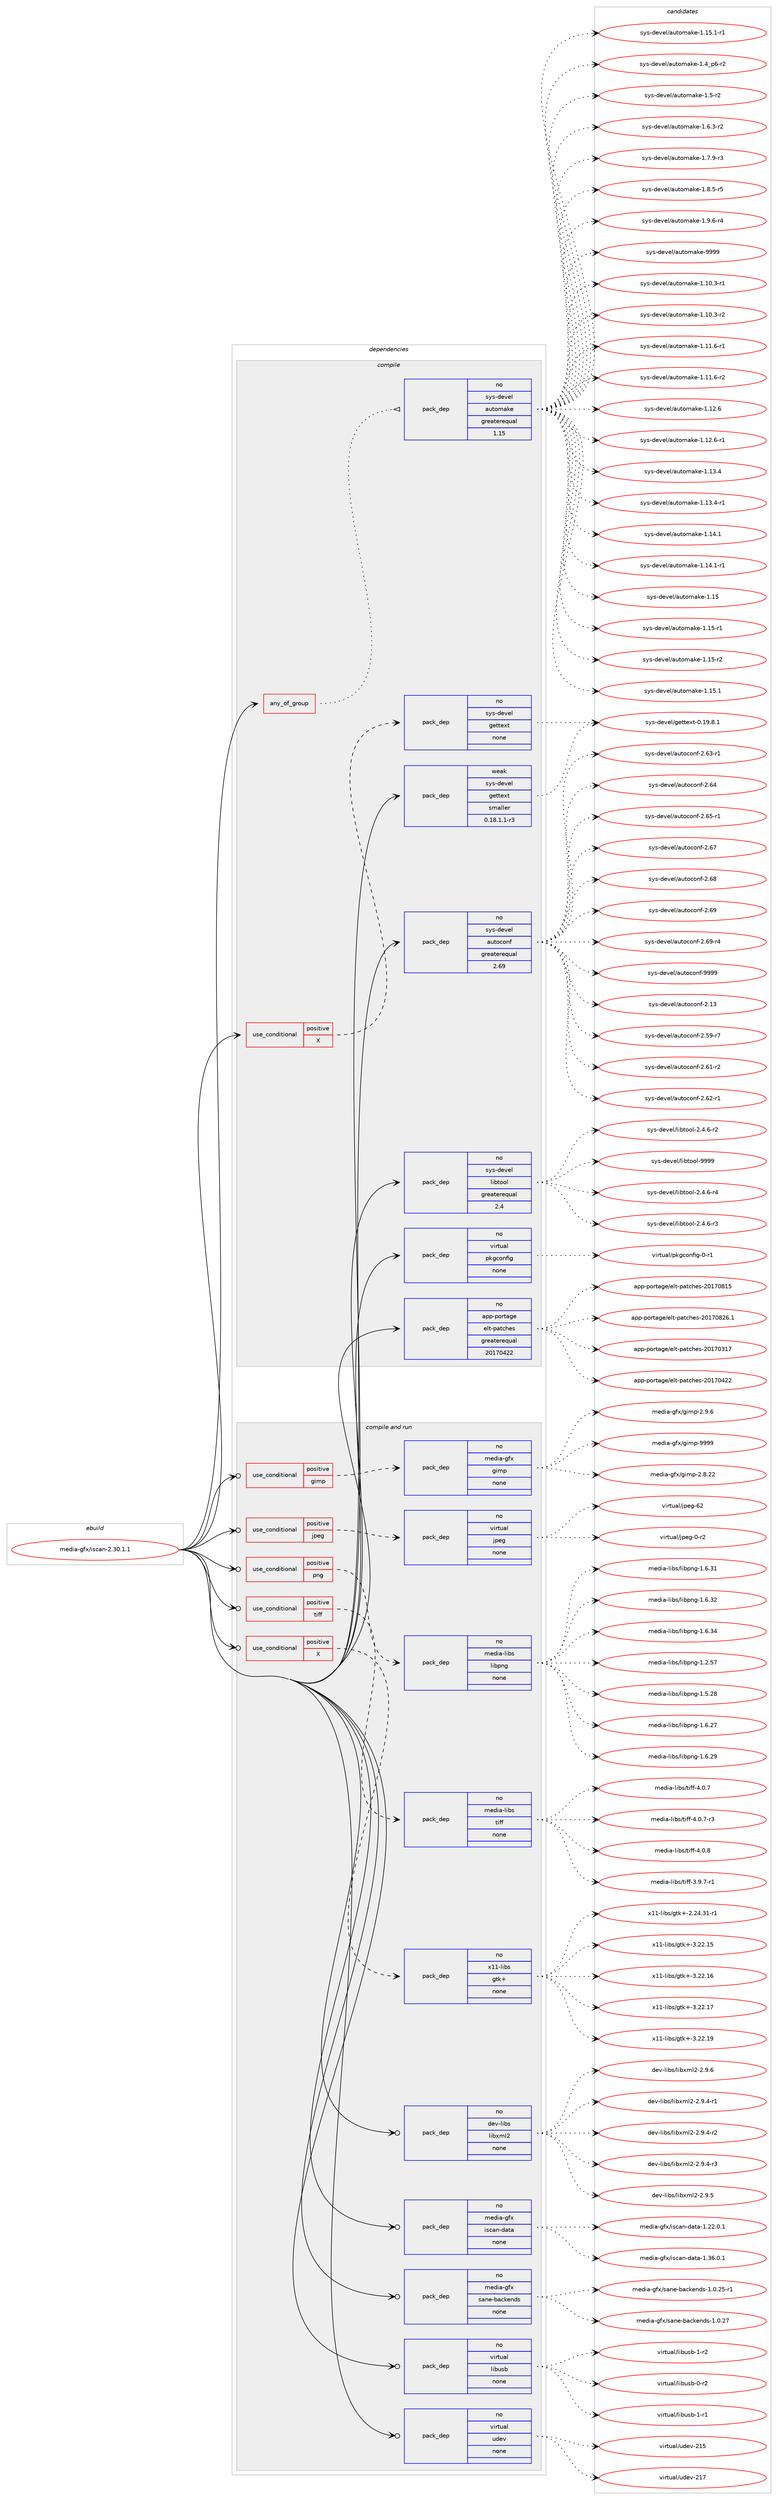 digraph prolog {

# *************
# Graph options
# *************

newrank=true;
concentrate=true;
compound=true;
graph [rankdir=LR,fontname=Helvetica,fontsize=10,ranksep=1.5];#, ranksep=2.5, nodesep=0.2];
edge  [arrowhead=vee];
node  [fontname=Helvetica,fontsize=10];

# **********
# The ebuild
# **********

subgraph cluster_leftcol {
color=gray;
rank=same;
label=<<i>ebuild</i>>;
id [label="media-gfx/iscan-2.30.1.1", color=red, width=4, href="../media-gfx/iscan-2.30.1.1.svg"];
}

# ****************
# The dependencies
# ****************

subgraph cluster_midcol {
color=gray;
label=<<i>dependencies</i>>;
subgraph cluster_compile {
fillcolor="#eeeeee";
style=filled;
label=<<i>compile</i>>;
subgraph any5300 {
dependency355490 [label=<<TABLE BORDER="0" CELLBORDER="1" CELLSPACING="0" CELLPADDING="4"><TR><TD CELLPADDING="10">any_of_group</TD></TR></TABLE>>, shape=none, color=red];subgraph pack262086 {
dependency355491 [label=<<TABLE BORDER="0" CELLBORDER="1" CELLSPACING="0" CELLPADDING="4" WIDTH="220"><TR><TD ROWSPAN="6" CELLPADDING="30">pack_dep</TD></TR><TR><TD WIDTH="110">no</TD></TR><TR><TD>sys-devel</TD></TR><TR><TD>automake</TD></TR><TR><TD>greaterequal</TD></TR><TR><TD>1.15</TD></TR></TABLE>>, shape=none, color=blue];
}
dependency355490:e -> dependency355491:w [weight=20,style="dotted",arrowhead="oinv"];
}
id:e -> dependency355490:w [weight=20,style="solid",arrowhead="vee"];
subgraph cond87977 {
dependency355492 [label=<<TABLE BORDER="0" CELLBORDER="1" CELLSPACING="0" CELLPADDING="4"><TR><TD ROWSPAN="3" CELLPADDING="10">use_conditional</TD></TR><TR><TD>positive</TD></TR><TR><TD>X</TD></TR></TABLE>>, shape=none, color=red];
subgraph pack262087 {
dependency355493 [label=<<TABLE BORDER="0" CELLBORDER="1" CELLSPACING="0" CELLPADDING="4" WIDTH="220"><TR><TD ROWSPAN="6" CELLPADDING="30">pack_dep</TD></TR><TR><TD WIDTH="110">no</TD></TR><TR><TD>sys-devel</TD></TR><TR><TD>gettext</TD></TR><TR><TD>none</TD></TR><TR><TD></TD></TR></TABLE>>, shape=none, color=blue];
}
dependency355492:e -> dependency355493:w [weight=20,style="dashed",arrowhead="vee"];
}
id:e -> dependency355492:w [weight=20,style="solid",arrowhead="vee"];
subgraph pack262088 {
dependency355494 [label=<<TABLE BORDER="0" CELLBORDER="1" CELLSPACING="0" CELLPADDING="4" WIDTH="220"><TR><TD ROWSPAN="6" CELLPADDING="30">pack_dep</TD></TR><TR><TD WIDTH="110">no</TD></TR><TR><TD>app-portage</TD></TR><TR><TD>elt-patches</TD></TR><TR><TD>greaterequal</TD></TR><TR><TD>20170422</TD></TR></TABLE>>, shape=none, color=blue];
}
id:e -> dependency355494:w [weight=20,style="solid",arrowhead="vee"];
subgraph pack262089 {
dependency355495 [label=<<TABLE BORDER="0" CELLBORDER="1" CELLSPACING="0" CELLPADDING="4" WIDTH="220"><TR><TD ROWSPAN="6" CELLPADDING="30">pack_dep</TD></TR><TR><TD WIDTH="110">no</TD></TR><TR><TD>sys-devel</TD></TR><TR><TD>autoconf</TD></TR><TR><TD>greaterequal</TD></TR><TR><TD>2.69</TD></TR></TABLE>>, shape=none, color=blue];
}
id:e -> dependency355495:w [weight=20,style="solid",arrowhead="vee"];
subgraph pack262090 {
dependency355496 [label=<<TABLE BORDER="0" CELLBORDER="1" CELLSPACING="0" CELLPADDING="4" WIDTH="220"><TR><TD ROWSPAN="6" CELLPADDING="30">pack_dep</TD></TR><TR><TD WIDTH="110">no</TD></TR><TR><TD>sys-devel</TD></TR><TR><TD>libtool</TD></TR><TR><TD>greaterequal</TD></TR><TR><TD>2.4</TD></TR></TABLE>>, shape=none, color=blue];
}
id:e -> dependency355496:w [weight=20,style="solid",arrowhead="vee"];
subgraph pack262091 {
dependency355497 [label=<<TABLE BORDER="0" CELLBORDER="1" CELLSPACING="0" CELLPADDING="4" WIDTH="220"><TR><TD ROWSPAN="6" CELLPADDING="30">pack_dep</TD></TR><TR><TD WIDTH="110">no</TD></TR><TR><TD>virtual</TD></TR><TR><TD>pkgconfig</TD></TR><TR><TD>none</TD></TR><TR><TD></TD></TR></TABLE>>, shape=none, color=blue];
}
id:e -> dependency355497:w [weight=20,style="solid",arrowhead="vee"];
subgraph pack262092 {
dependency355498 [label=<<TABLE BORDER="0" CELLBORDER="1" CELLSPACING="0" CELLPADDING="4" WIDTH="220"><TR><TD ROWSPAN="6" CELLPADDING="30">pack_dep</TD></TR><TR><TD WIDTH="110">weak</TD></TR><TR><TD>sys-devel</TD></TR><TR><TD>gettext</TD></TR><TR><TD>smaller</TD></TR><TR><TD>0.18.1.1-r3</TD></TR></TABLE>>, shape=none, color=blue];
}
id:e -> dependency355498:w [weight=20,style="solid",arrowhead="vee"];
}
subgraph cluster_compileandrun {
fillcolor="#eeeeee";
style=filled;
label=<<i>compile and run</i>>;
subgraph cond87978 {
dependency355499 [label=<<TABLE BORDER="0" CELLBORDER="1" CELLSPACING="0" CELLPADDING="4"><TR><TD ROWSPAN="3" CELLPADDING="10">use_conditional</TD></TR><TR><TD>positive</TD></TR><TR><TD>X</TD></TR></TABLE>>, shape=none, color=red];
subgraph pack262093 {
dependency355500 [label=<<TABLE BORDER="0" CELLBORDER="1" CELLSPACING="0" CELLPADDING="4" WIDTH="220"><TR><TD ROWSPAN="6" CELLPADDING="30">pack_dep</TD></TR><TR><TD WIDTH="110">no</TD></TR><TR><TD>x11-libs</TD></TR><TR><TD>gtk+</TD></TR><TR><TD>none</TD></TR><TR><TD></TD></TR></TABLE>>, shape=none, color=blue];
}
dependency355499:e -> dependency355500:w [weight=20,style="dashed",arrowhead="vee"];
}
id:e -> dependency355499:w [weight=20,style="solid",arrowhead="odotvee"];
subgraph cond87979 {
dependency355501 [label=<<TABLE BORDER="0" CELLBORDER="1" CELLSPACING="0" CELLPADDING="4"><TR><TD ROWSPAN="3" CELLPADDING="10">use_conditional</TD></TR><TR><TD>positive</TD></TR><TR><TD>gimp</TD></TR></TABLE>>, shape=none, color=red];
subgraph pack262094 {
dependency355502 [label=<<TABLE BORDER="0" CELLBORDER="1" CELLSPACING="0" CELLPADDING="4" WIDTH="220"><TR><TD ROWSPAN="6" CELLPADDING="30">pack_dep</TD></TR><TR><TD WIDTH="110">no</TD></TR><TR><TD>media-gfx</TD></TR><TR><TD>gimp</TD></TR><TR><TD>none</TD></TR><TR><TD></TD></TR></TABLE>>, shape=none, color=blue];
}
dependency355501:e -> dependency355502:w [weight=20,style="dashed",arrowhead="vee"];
}
id:e -> dependency355501:w [weight=20,style="solid",arrowhead="odotvee"];
subgraph cond87980 {
dependency355503 [label=<<TABLE BORDER="0" CELLBORDER="1" CELLSPACING="0" CELLPADDING="4"><TR><TD ROWSPAN="3" CELLPADDING="10">use_conditional</TD></TR><TR><TD>positive</TD></TR><TR><TD>jpeg</TD></TR></TABLE>>, shape=none, color=red];
subgraph pack262095 {
dependency355504 [label=<<TABLE BORDER="0" CELLBORDER="1" CELLSPACING="0" CELLPADDING="4" WIDTH="220"><TR><TD ROWSPAN="6" CELLPADDING="30">pack_dep</TD></TR><TR><TD WIDTH="110">no</TD></TR><TR><TD>virtual</TD></TR><TR><TD>jpeg</TD></TR><TR><TD>none</TD></TR><TR><TD></TD></TR></TABLE>>, shape=none, color=blue];
}
dependency355503:e -> dependency355504:w [weight=20,style="dashed",arrowhead="vee"];
}
id:e -> dependency355503:w [weight=20,style="solid",arrowhead="odotvee"];
subgraph cond87981 {
dependency355505 [label=<<TABLE BORDER="0" CELLBORDER="1" CELLSPACING="0" CELLPADDING="4"><TR><TD ROWSPAN="3" CELLPADDING="10">use_conditional</TD></TR><TR><TD>positive</TD></TR><TR><TD>png</TD></TR></TABLE>>, shape=none, color=red];
subgraph pack262096 {
dependency355506 [label=<<TABLE BORDER="0" CELLBORDER="1" CELLSPACING="0" CELLPADDING="4" WIDTH="220"><TR><TD ROWSPAN="6" CELLPADDING="30">pack_dep</TD></TR><TR><TD WIDTH="110">no</TD></TR><TR><TD>media-libs</TD></TR><TR><TD>libpng</TD></TR><TR><TD>none</TD></TR><TR><TD></TD></TR></TABLE>>, shape=none, color=blue];
}
dependency355505:e -> dependency355506:w [weight=20,style="dashed",arrowhead="vee"];
}
id:e -> dependency355505:w [weight=20,style="solid",arrowhead="odotvee"];
subgraph cond87982 {
dependency355507 [label=<<TABLE BORDER="0" CELLBORDER="1" CELLSPACING="0" CELLPADDING="4"><TR><TD ROWSPAN="3" CELLPADDING="10">use_conditional</TD></TR><TR><TD>positive</TD></TR><TR><TD>tiff</TD></TR></TABLE>>, shape=none, color=red];
subgraph pack262097 {
dependency355508 [label=<<TABLE BORDER="0" CELLBORDER="1" CELLSPACING="0" CELLPADDING="4" WIDTH="220"><TR><TD ROWSPAN="6" CELLPADDING="30">pack_dep</TD></TR><TR><TD WIDTH="110">no</TD></TR><TR><TD>media-libs</TD></TR><TR><TD>tiff</TD></TR><TR><TD>none</TD></TR><TR><TD></TD></TR></TABLE>>, shape=none, color=blue];
}
dependency355507:e -> dependency355508:w [weight=20,style="dashed",arrowhead="vee"];
}
id:e -> dependency355507:w [weight=20,style="solid",arrowhead="odotvee"];
subgraph pack262098 {
dependency355509 [label=<<TABLE BORDER="0" CELLBORDER="1" CELLSPACING="0" CELLPADDING="4" WIDTH="220"><TR><TD ROWSPAN="6" CELLPADDING="30">pack_dep</TD></TR><TR><TD WIDTH="110">no</TD></TR><TR><TD>dev-libs</TD></TR><TR><TD>libxml2</TD></TR><TR><TD>none</TD></TR><TR><TD></TD></TR></TABLE>>, shape=none, color=blue];
}
id:e -> dependency355509:w [weight=20,style="solid",arrowhead="odotvee"];
subgraph pack262099 {
dependency355510 [label=<<TABLE BORDER="0" CELLBORDER="1" CELLSPACING="0" CELLPADDING="4" WIDTH="220"><TR><TD ROWSPAN="6" CELLPADDING="30">pack_dep</TD></TR><TR><TD WIDTH="110">no</TD></TR><TR><TD>media-gfx</TD></TR><TR><TD>iscan-data</TD></TR><TR><TD>none</TD></TR><TR><TD></TD></TR></TABLE>>, shape=none, color=blue];
}
id:e -> dependency355510:w [weight=20,style="solid",arrowhead="odotvee"];
subgraph pack262100 {
dependency355511 [label=<<TABLE BORDER="0" CELLBORDER="1" CELLSPACING="0" CELLPADDING="4" WIDTH="220"><TR><TD ROWSPAN="6" CELLPADDING="30">pack_dep</TD></TR><TR><TD WIDTH="110">no</TD></TR><TR><TD>media-gfx</TD></TR><TR><TD>sane-backends</TD></TR><TR><TD>none</TD></TR><TR><TD></TD></TR></TABLE>>, shape=none, color=blue];
}
id:e -> dependency355511:w [weight=20,style="solid",arrowhead="odotvee"];
subgraph pack262101 {
dependency355512 [label=<<TABLE BORDER="0" CELLBORDER="1" CELLSPACING="0" CELLPADDING="4" WIDTH="220"><TR><TD ROWSPAN="6" CELLPADDING="30">pack_dep</TD></TR><TR><TD WIDTH="110">no</TD></TR><TR><TD>virtual</TD></TR><TR><TD>libusb</TD></TR><TR><TD>none</TD></TR><TR><TD></TD></TR></TABLE>>, shape=none, color=blue];
}
id:e -> dependency355512:w [weight=20,style="solid",arrowhead="odotvee"];
subgraph pack262102 {
dependency355513 [label=<<TABLE BORDER="0" CELLBORDER="1" CELLSPACING="0" CELLPADDING="4" WIDTH="220"><TR><TD ROWSPAN="6" CELLPADDING="30">pack_dep</TD></TR><TR><TD WIDTH="110">no</TD></TR><TR><TD>virtual</TD></TR><TR><TD>udev</TD></TR><TR><TD>none</TD></TR><TR><TD></TD></TR></TABLE>>, shape=none, color=blue];
}
id:e -> dependency355513:w [weight=20,style="solid",arrowhead="odotvee"];
}
subgraph cluster_run {
fillcolor="#eeeeee";
style=filled;
label=<<i>run</i>>;
}
}

# **************
# The candidates
# **************

subgraph cluster_choices {
rank=same;
color=gray;
label=<<i>candidates</i>>;

subgraph choice262086 {
color=black;
nodesep=1;
choice11512111545100101118101108479711711611110997107101454946494846514511449 [label="sys-devel/automake-1.10.3-r1", color=red, width=4,href="../sys-devel/automake-1.10.3-r1.svg"];
choice11512111545100101118101108479711711611110997107101454946494846514511450 [label="sys-devel/automake-1.10.3-r2", color=red, width=4,href="../sys-devel/automake-1.10.3-r2.svg"];
choice11512111545100101118101108479711711611110997107101454946494946544511449 [label="sys-devel/automake-1.11.6-r1", color=red, width=4,href="../sys-devel/automake-1.11.6-r1.svg"];
choice11512111545100101118101108479711711611110997107101454946494946544511450 [label="sys-devel/automake-1.11.6-r2", color=red, width=4,href="../sys-devel/automake-1.11.6-r2.svg"];
choice1151211154510010111810110847971171161111099710710145494649504654 [label="sys-devel/automake-1.12.6", color=red, width=4,href="../sys-devel/automake-1.12.6.svg"];
choice11512111545100101118101108479711711611110997107101454946495046544511449 [label="sys-devel/automake-1.12.6-r1", color=red, width=4,href="../sys-devel/automake-1.12.6-r1.svg"];
choice1151211154510010111810110847971171161111099710710145494649514652 [label="sys-devel/automake-1.13.4", color=red, width=4,href="../sys-devel/automake-1.13.4.svg"];
choice11512111545100101118101108479711711611110997107101454946495146524511449 [label="sys-devel/automake-1.13.4-r1", color=red, width=4,href="../sys-devel/automake-1.13.4-r1.svg"];
choice1151211154510010111810110847971171161111099710710145494649524649 [label="sys-devel/automake-1.14.1", color=red, width=4,href="../sys-devel/automake-1.14.1.svg"];
choice11512111545100101118101108479711711611110997107101454946495246494511449 [label="sys-devel/automake-1.14.1-r1", color=red, width=4,href="../sys-devel/automake-1.14.1-r1.svg"];
choice115121115451001011181011084797117116111109971071014549464953 [label="sys-devel/automake-1.15", color=red, width=4,href="../sys-devel/automake-1.15.svg"];
choice1151211154510010111810110847971171161111099710710145494649534511449 [label="sys-devel/automake-1.15-r1", color=red, width=4,href="../sys-devel/automake-1.15-r1.svg"];
choice1151211154510010111810110847971171161111099710710145494649534511450 [label="sys-devel/automake-1.15-r2", color=red, width=4,href="../sys-devel/automake-1.15-r2.svg"];
choice1151211154510010111810110847971171161111099710710145494649534649 [label="sys-devel/automake-1.15.1", color=red, width=4,href="../sys-devel/automake-1.15.1.svg"];
choice11512111545100101118101108479711711611110997107101454946495346494511449 [label="sys-devel/automake-1.15.1-r1", color=red, width=4,href="../sys-devel/automake-1.15.1-r1.svg"];
choice115121115451001011181011084797117116111109971071014549465295112544511450 [label="sys-devel/automake-1.4_p6-r2", color=red, width=4,href="../sys-devel/automake-1.4_p6-r2.svg"];
choice11512111545100101118101108479711711611110997107101454946534511450 [label="sys-devel/automake-1.5-r2", color=red, width=4,href="../sys-devel/automake-1.5-r2.svg"];
choice115121115451001011181011084797117116111109971071014549465446514511450 [label="sys-devel/automake-1.6.3-r2", color=red, width=4,href="../sys-devel/automake-1.6.3-r2.svg"];
choice115121115451001011181011084797117116111109971071014549465546574511451 [label="sys-devel/automake-1.7.9-r3", color=red, width=4,href="../sys-devel/automake-1.7.9-r3.svg"];
choice115121115451001011181011084797117116111109971071014549465646534511453 [label="sys-devel/automake-1.8.5-r5", color=red, width=4,href="../sys-devel/automake-1.8.5-r5.svg"];
choice115121115451001011181011084797117116111109971071014549465746544511452 [label="sys-devel/automake-1.9.6-r4", color=red, width=4,href="../sys-devel/automake-1.9.6-r4.svg"];
choice115121115451001011181011084797117116111109971071014557575757 [label="sys-devel/automake-9999", color=red, width=4,href="../sys-devel/automake-9999.svg"];
dependency355491:e -> choice11512111545100101118101108479711711611110997107101454946494846514511449:w [style=dotted,weight="100"];
dependency355491:e -> choice11512111545100101118101108479711711611110997107101454946494846514511450:w [style=dotted,weight="100"];
dependency355491:e -> choice11512111545100101118101108479711711611110997107101454946494946544511449:w [style=dotted,weight="100"];
dependency355491:e -> choice11512111545100101118101108479711711611110997107101454946494946544511450:w [style=dotted,weight="100"];
dependency355491:e -> choice1151211154510010111810110847971171161111099710710145494649504654:w [style=dotted,weight="100"];
dependency355491:e -> choice11512111545100101118101108479711711611110997107101454946495046544511449:w [style=dotted,weight="100"];
dependency355491:e -> choice1151211154510010111810110847971171161111099710710145494649514652:w [style=dotted,weight="100"];
dependency355491:e -> choice11512111545100101118101108479711711611110997107101454946495146524511449:w [style=dotted,weight="100"];
dependency355491:e -> choice1151211154510010111810110847971171161111099710710145494649524649:w [style=dotted,weight="100"];
dependency355491:e -> choice11512111545100101118101108479711711611110997107101454946495246494511449:w [style=dotted,weight="100"];
dependency355491:e -> choice115121115451001011181011084797117116111109971071014549464953:w [style=dotted,weight="100"];
dependency355491:e -> choice1151211154510010111810110847971171161111099710710145494649534511449:w [style=dotted,weight="100"];
dependency355491:e -> choice1151211154510010111810110847971171161111099710710145494649534511450:w [style=dotted,weight="100"];
dependency355491:e -> choice1151211154510010111810110847971171161111099710710145494649534649:w [style=dotted,weight="100"];
dependency355491:e -> choice11512111545100101118101108479711711611110997107101454946495346494511449:w [style=dotted,weight="100"];
dependency355491:e -> choice115121115451001011181011084797117116111109971071014549465295112544511450:w [style=dotted,weight="100"];
dependency355491:e -> choice11512111545100101118101108479711711611110997107101454946534511450:w [style=dotted,weight="100"];
dependency355491:e -> choice115121115451001011181011084797117116111109971071014549465446514511450:w [style=dotted,weight="100"];
dependency355491:e -> choice115121115451001011181011084797117116111109971071014549465546574511451:w [style=dotted,weight="100"];
dependency355491:e -> choice115121115451001011181011084797117116111109971071014549465646534511453:w [style=dotted,weight="100"];
dependency355491:e -> choice115121115451001011181011084797117116111109971071014549465746544511452:w [style=dotted,weight="100"];
dependency355491:e -> choice115121115451001011181011084797117116111109971071014557575757:w [style=dotted,weight="100"];
}
subgraph choice262087 {
color=black;
nodesep=1;
choice1151211154510010111810110847103101116116101120116454846495746564649 [label="sys-devel/gettext-0.19.8.1", color=red, width=4,href="../sys-devel/gettext-0.19.8.1.svg"];
dependency355493:e -> choice1151211154510010111810110847103101116116101120116454846495746564649:w [style=dotted,weight="100"];
}
subgraph choice262088 {
color=black;
nodesep=1;
choice97112112451121111141169710310147101108116451129711699104101115455048495548514955 [label="app-portage/elt-patches-20170317", color=red, width=4,href="../app-portage/elt-patches-20170317.svg"];
choice97112112451121111141169710310147101108116451129711699104101115455048495548525050 [label="app-portage/elt-patches-20170422", color=red, width=4,href="../app-portage/elt-patches-20170422.svg"];
choice97112112451121111141169710310147101108116451129711699104101115455048495548564953 [label="app-portage/elt-patches-20170815", color=red, width=4,href="../app-portage/elt-patches-20170815.svg"];
choice971121124511211111411697103101471011081164511297116991041011154550484955485650544649 [label="app-portage/elt-patches-20170826.1", color=red, width=4,href="../app-portage/elt-patches-20170826.1.svg"];
dependency355494:e -> choice97112112451121111141169710310147101108116451129711699104101115455048495548514955:w [style=dotted,weight="100"];
dependency355494:e -> choice97112112451121111141169710310147101108116451129711699104101115455048495548525050:w [style=dotted,weight="100"];
dependency355494:e -> choice97112112451121111141169710310147101108116451129711699104101115455048495548564953:w [style=dotted,weight="100"];
dependency355494:e -> choice971121124511211111411697103101471011081164511297116991041011154550484955485650544649:w [style=dotted,weight="100"];
}
subgraph choice262089 {
color=black;
nodesep=1;
choice115121115451001011181011084797117116111991111101024550464951 [label="sys-devel/autoconf-2.13", color=red, width=4,href="../sys-devel/autoconf-2.13.svg"];
choice1151211154510010111810110847971171161119911111010245504653574511455 [label="sys-devel/autoconf-2.59-r7", color=red, width=4,href="../sys-devel/autoconf-2.59-r7.svg"];
choice1151211154510010111810110847971171161119911111010245504654494511450 [label="sys-devel/autoconf-2.61-r2", color=red, width=4,href="../sys-devel/autoconf-2.61-r2.svg"];
choice1151211154510010111810110847971171161119911111010245504654504511449 [label="sys-devel/autoconf-2.62-r1", color=red, width=4,href="../sys-devel/autoconf-2.62-r1.svg"];
choice1151211154510010111810110847971171161119911111010245504654514511449 [label="sys-devel/autoconf-2.63-r1", color=red, width=4,href="../sys-devel/autoconf-2.63-r1.svg"];
choice115121115451001011181011084797117116111991111101024550465452 [label="sys-devel/autoconf-2.64", color=red, width=4,href="../sys-devel/autoconf-2.64.svg"];
choice1151211154510010111810110847971171161119911111010245504654534511449 [label="sys-devel/autoconf-2.65-r1", color=red, width=4,href="../sys-devel/autoconf-2.65-r1.svg"];
choice115121115451001011181011084797117116111991111101024550465455 [label="sys-devel/autoconf-2.67", color=red, width=4,href="../sys-devel/autoconf-2.67.svg"];
choice115121115451001011181011084797117116111991111101024550465456 [label="sys-devel/autoconf-2.68", color=red, width=4,href="../sys-devel/autoconf-2.68.svg"];
choice115121115451001011181011084797117116111991111101024550465457 [label="sys-devel/autoconf-2.69", color=red, width=4,href="../sys-devel/autoconf-2.69.svg"];
choice1151211154510010111810110847971171161119911111010245504654574511452 [label="sys-devel/autoconf-2.69-r4", color=red, width=4,href="../sys-devel/autoconf-2.69-r4.svg"];
choice115121115451001011181011084797117116111991111101024557575757 [label="sys-devel/autoconf-9999", color=red, width=4,href="../sys-devel/autoconf-9999.svg"];
dependency355495:e -> choice115121115451001011181011084797117116111991111101024550464951:w [style=dotted,weight="100"];
dependency355495:e -> choice1151211154510010111810110847971171161119911111010245504653574511455:w [style=dotted,weight="100"];
dependency355495:e -> choice1151211154510010111810110847971171161119911111010245504654494511450:w [style=dotted,weight="100"];
dependency355495:e -> choice1151211154510010111810110847971171161119911111010245504654504511449:w [style=dotted,weight="100"];
dependency355495:e -> choice1151211154510010111810110847971171161119911111010245504654514511449:w [style=dotted,weight="100"];
dependency355495:e -> choice115121115451001011181011084797117116111991111101024550465452:w [style=dotted,weight="100"];
dependency355495:e -> choice1151211154510010111810110847971171161119911111010245504654534511449:w [style=dotted,weight="100"];
dependency355495:e -> choice115121115451001011181011084797117116111991111101024550465455:w [style=dotted,weight="100"];
dependency355495:e -> choice115121115451001011181011084797117116111991111101024550465456:w [style=dotted,weight="100"];
dependency355495:e -> choice115121115451001011181011084797117116111991111101024550465457:w [style=dotted,weight="100"];
dependency355495:e -> choice1151211154510010111810110847971171161119911111010245504654574511452:w [style=dotted,weight="100"];
dependency355495:e -> choice115121115451001011181011084797117116111991111101024557575757:w [style=dotted,weight="100"];
}
subgraph choice262090 {
color=black;
nodesep=1;
choice1151211154510010111810110847108105981161111111084550465246544511450 [label="sys-devel/libtool-2.4.6-r2", color=red, width=4,href="../sys-devel/libtool-2.4.6-r2.svg"];
choice1151211154510010111810110847108105981161111111084550465246544511451 [label="sys-devel/libtool-2.4.6-r3", color=red, width=4,href="../sys-devel/libtool-2.4.6-r3.svg"];
choice1151211154510010111810110847108105981161111111084550465246544511452 [label="sys-devel/libtool-2.4.6-r4", color=red, width=4,href="../sys-devel/libtool-2.4.6-r4.svg"];
choice1151211154510010111810110847108105981161111111084557575757 [label="sys-devel/libtool-9999", color=red, width=4,href="../sys-devel/libtool-9999.svg"];
dependency355496:e -> choice1151211154510010111810110847108105981161111111084550465246544511450:w [style=dotted,weight="100"];
dependency355496:e -> choice1151211154510010111810110847108105981161111111084550465246544511451:w [style=dotted,weight="100"];
dependency355496:e -> choice1151211154510010111810110847108105981161111111084550465246544511452:w [style=dotted,weight="100"];
dependency355496:e -> choice1151211154510010111810110847108105981161111111084557575757:w [style=dotted,weight="100"];
}
subgraph choice262091 {
color=black;
nodesep=1;
choice11810511411611797108471121071039911111010210510345484511449 [label="virtual/pkgconfig-0-r1", color=red, width=4,href="../virtual/pkgconfig-0-r1.svg"];
dependency355497:e -> choice11810511411611797108471121071039911111010210510345484511449:w [style=dotted,weight="100"];
}
subgraph choice262092 {
color=black;
nodesep=1;
choice1151211154510010111810110847103101116116101120116454846495746564649 [label="sys-devel/gettext-0.19.8.1", color=red, width=4,href="../sys-devel/gettext-0.19.8.1.svg"];
dependency355498:e -> choice1151211154510010111810110847103101116116101120116454846495746564649:w [style=dotted,weight="100"];
}
subgraph choice262093 {
color=black;
nodesep=1;
choice12049494510810598115471031161074345504650524651494511449 [label="x11-libs/gtk+-2.24.31-r1", color=red, width=4,href="../x11-libs/gtk+-2.24.31-r1.svg"];
choice1204949451081059811547103116107434551465050464953 [label="x11-libs/gtk+-3.22.15", color=red, width=4,href="../x11-libs/gtk+-3.22.15.svg"];
choice1204949451081059811547103116107434551465050464954 [label="x11-libs/gtk+-3.22.16", color=red, width=4,href="../x11-libs/gtk+-3.22.16.svg"];
choice1204949451081059811547103116107434551465050464955 [label="x11-libs/gtk+-3.22.17", color=red, width=4,href="../x11-libs/gtk+-3.22.17.svg"];
choice1204949451081059811547103116107434551465050464957 [label="x11-libs/gtk+-3.22.19", color=red, width=4,href="../x11-libs/gtk+-3.22.19.svg"];
dependency355500:e -> choice12049494510810598115471031161074345504650524651494511449:w [style=dotted,weight="100"];
dependency355500:e -> choice1204949451081059811547103116107434551465050464953:w [style=dotted,weight="100"];
dependency355500:e -> choice1204949451081059811547103116107434551465050464954:w [style=dotted,weight="100"];
dependency355500:e -> choice1204949451081059811547103116107434551465050464955:w [style=dotted,weight="100"];
dependency355500:e -> choice1204949451081059811547103116107434551465050464957:w [style=dotted,weight="100"];
}
subgraph choice262094 {
color=black;
nodesep=1;
choice10910110010597451031021204710310510911245504656465050 [label="media-gfx/gimp-2.8.22", color=red, width=4,href="../media-gfx/gimp-2.8.22.svg"];
choice109101100105974510310212047103105109112455046574654 [label="media-gfx/gimp-2.9.6", color=red, width=4,href="../media-gfx/gimp-2.9.6.svg"];
choice1091011001059745103102120471031051091124557575757 [label="media-gfx/gimp-9999", color=red, width=4,href="../media-gfx/gimp-9999.svg"];
dependency355502:e -> choice10910110010597451031021204710310510911245504656465050:w [style=dotted,weight="100"];
dependency355502:e -> choice109101100105974510310212047103105109112455046574654:w [style=dotted,weight="100"];
dependency355502:e -> choice1091011001059745103102120471031051091124557575757:w [style=dotted,weight="100"];
}
subgraph choice262095 {
color=black;
nodesep=1;
choice118105114116117971084710611210110345484511450 [label="virtual/jpeg-0-r2", color=red, width=4,href="../virtual/jpeg-0-r2.svg"];
choice1181051141161179710847106112101103455450 [label="virtual/jpeg-62", color=red, width=4,href="../virtual/jpeg-62.svg"];
dependency355504:e -> choice118105114116117971084710611210110345484511450:w [style=dotted,weight="100"];
dependency355504:e -> choice1181051141161179710847106112101103455450:w [style=dotted,weight="100"];
}
subgraph choice262096 {
color=black;
nodesep=1;
choice109101100105974510810598115471081059811211010345494650465355 [label="media-libs/libpng-1.2.57", color=red, width=4,href="../media-libs/libpng-1.2.57.svg"];
choice109101100105974510810598115471081059811211010345494653465056 [label="media-libs/libpng-1.5.28", color=red, width=4,href="../media-libs/libpng-1.5.28.svg"];
choice109101100105974510810598115471081059811211010345494654465055 [label="media-libs/libpng-1.6.27", color=red, width=4,href="../media-libs/libpng-1.6.27.svg"];
choice109101100105974510810598115471081059811211010345494654465057 [label="media-libs/libpng-1.6.29", color=red, width=4,href="../media-libs/libpng-1.6.29.svg"];
choice109101100105974510810598115471081059811211010345494654465149 [label="media-libs/libpng-1.6.31", color=red, width=4,href="../media-libs/libpng-1.6.31.svg"];
choice109101100105974510810598115471081059811211010345494654465150 [label="media-libs/libpng-1.6.32", color=red, width=4,href="../media-libs/libpng-1.6.32.svg"];
choice109101100105974510810598115471081059811211010345494654465152 [label="media-libs/libpng-1.6.34", color=red, width=4,href="../media-libs/libpng-1.6.34.svg"];
dependency355506:e -> choice109101100105974510810598115471081059811211010345494650465355:w [style=dotted,weight="100"];
dependency355506:e -> choice109101100105974510810598115471081059811211010345494653465056:w [style=dotted,weight="100"];
dependency355506:e -> choice109101100105974510810598115471081059811211010345494654465055:w [style=dotted,weight="100"];
dependency355506:e -> choice109101100105974510810598115471081059811211010345494654465057:w [style=dotted,weight="100"];
dependency355506:e -> choice109101100105974510810598115471081059811211010345494654465149:w [style=dotted,weight="100"];
dependency355506:e -> choice109101100105974510810598115471081059811211010345494654465150:w [style=dotted,weight="100"];
dependency355506:e -> choice109101100105974510810598115471081059811211010345494654465152:w [style=dotted,weight="100"];
}
subgraph choice262097 {
color=black;
nodesep=1;
choice109101100105974510810598115471161051021024551465746554511449 [label="media-libs/tiff-3.9.7-r1", color=red, width=4,href="../media-libs/tiff-3.9.7-r1.svg"];
choice10910110010597451081059811547116105102102455246484655 [label="media-libs/tiff-4.0.7", color=red, width=4,href="../media-libs/tiff-4.0.7.svg"];
choice109101100105974510810598115471161051021024552464846554511451 [label="media-libs/tiff-4.0.7-r3", color=red, width=4,href="../media-libs/tiff-4.0.7-r3.svg"];
choice10910110010597451081059811547116105102102455246484656 [label="media-libs/tiff-4.0.8", color=red, width=4,href="../media-libs/tiff-4.0.8.svg"];
dependency355508:e -> choice109101100105974510810598115471161051021024551465746554511449:w [style=dotted,weight="100"];
dependency355508:e -> choice10910110010597451081059811547116105102102455246484655:w [style=dotted,weight="100"];
dependency355508:e -> choice109101100105974510810598115471161051021024552464846554511451:w [style=dotted,weight="100"];
dependency355508:e -> choice10910110010597451081059811547116105102102455246484656:w [style=dotted,weight="100"];
}
subgraph choice262098 {
color=black;
nodesep=1;
choice10010111845108105981154710810598120109108504550465746524511449 [label="dev-libs/libxml2-2.9.4-r1", color=red, width=4,href="../dev-libs/libxml2-2.9.4-r1.svg"];
choice10010111845108105981154710810598120109108504550465746524511450 [label="dev-libs/libxml2-2.9.4-r2", color=red, width=4,href="../dev-libs/libxml2-2.9.4-r2.svg"];
choice10010111845108105981154710810598120109108504550465746524511451 [label="dev-libs/libxml2-2.9.4-r3", color=red, width=4,href="../dev-libs/libxml2-2.9.4-r3.svg"];
choice1001011184510810598115471081059812010910850455046574653 [label="dev-libs/libxml2-2.9.5", color=red, width=4,href="../dev-libs/libxml2-2.9.5.svg"];
choice1001011184510810598115471081059812010910850455046574654 [label="dev-libs/libxml2-2.9.6", color=red, width=4,href="../dev-libs/libxml2-2.9.6.svg"];
dependency355509:e -> choice10010111845108105981154710810598120109108504550465746524511449:w [style=dotted,weight="100"];
dependency355509:e -> choice10010111845108105981154710810598120109108504550465746524511450:w [style=dotted,weight="100"];
dependency355509:e -> choice10010111845108105981154710810598120109108504550465746524511451:w [style=dotted,weight="100"];
dependency355509:e -> choice1001011184510810598115471081059812010910850455046574653:w [style=dotted,weight="100"];
dependency355509:e -> choice1001011184510810598115471081059812010910850455046574654:w [style=dotted,weight="100"];
}
subgraph choice262099 {
color=black;
nodesep=1;
choice1091011001059745103102120471051159997110451009711697454946505046484649 [label="media-gfx/iscan-data-1.22.0.1", color=red, width=4,href="../media-gfx/iscan-data-1.22.0.1.svg"];
choice1091011001059745103102120471051159997110451009711697454946515446484649 [label="media-gfx/iscan-data-1.36.0.1", color=red, width=4,href="../media-gfx/iscan-data-1.36.0.1.svg"];
dependency355510:e -> choice1091011001059745103102120471051159997110451009711697454946505046484649:w [style=dotted,weight="100"];
dependency355510:e -> choice1091011001059745103102120471051159997110451009711697454946515446484649:w [style=dotted,weight="100"];
}
subgraph choice262100 {
color=black;
nodesep=1;
choice1091011001059745103102120471159711010145989799107101110100115454946484650534511449 [label="media-gfx/sane-backends-1.0.25-r1", color=red, width=4,href="../media-gfx/sane-backends-1.0.25-r1.svg"];
choice109101100105974510310212047115971101014598979910710111010011545494648465055 [label="media-gfx/sane-backends-1.0.27", color=red, width=4,href="../media-gfx/sane-backends-1.0.27.svg"];
dependency355511:e -> choice1091011001059745103102120471159711010145989799107101110100115454946484650534511449:w [style=dotted,weight="100"];
dependency355511:e -> choice109101100105974510310212047115971101014598979910710111010011545494648465055:w [style=dotted,weight="100"];
}
subgraph choice262101 {
color=black;
nodesep=1;
choice1181051141161179710847108105981171159845484511450 [label="virtual/libusb-0-r2", color=red, width=4,href="../virtual/libusb-0-r2.svg"];
choice1181051141161179710847108105981171159845494511449 [label="virtual/libusb-1-r1", color=red, width=4,href="../virtual/libusb-1-r1.svg"];
choice1181051141161179710847108105981171159845494511450 [label="virtual/libusb-1-r2", color=red, width=4,href="../virtual/libusb-1-r2.svg"];
dependency355512:e -> choice1181051141161179710847108105981171159845484511450:w [style=dotted,weight="100"];
dependency355512:e -> choice1181051141161179710847108105981171159845494511449:w [style=dotted,weight="100"];
dependency355512:e -> choice1181051141161179710847108105981171159845494511450:w [style=dotted,weight="100"];
}
subgraph choice262102 {
color=black;
nodesep=1;
choice118105114116117971084711710010111845504953 [label="virtual/udev-215", color=red, width=4,href="../virtual/udev-215.svg"];
choice118105114116117971084711710010111845504955 [label="virtual/udev-217", color=red, width=4,href="../virtual/udev-217.svg"];
dependency355513:e -> choice118105114116117971084711710010111845504953:w [style=dotted,weight="100"];
dependency355513:e -> choice118105114116117971084711710010111845504955:w [style=dotted,weight="100"];
}
}

}
